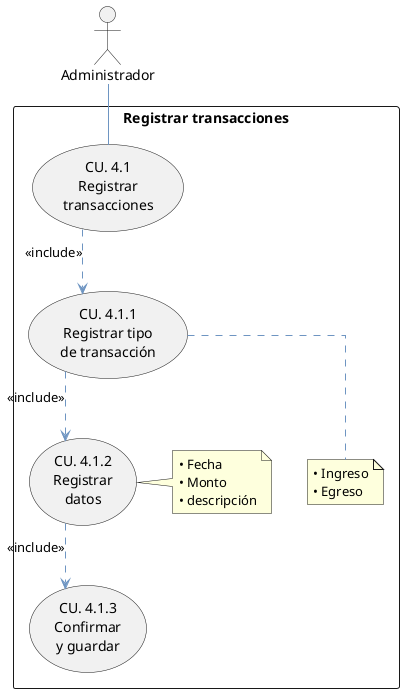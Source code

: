 @startuml
' Estilos generales
skinparam classAttributeIconSize 8
skinparam classFontSize 16
skinparam classFontName "Arial"
skinparam classBorderColor #212837
skinparam classHeaderFontColor #FFFFFF
skinparam classHeaderBackgroundColor #8BB9E6
skinparam classArrowColor #6E95C2
skinparam linetype ortho

' Actor
actor "Administrador" as admin

' Agrupación
rectangle "Registrar transacciones" {
    
    usecase "CU. 4.1\nRegistrar\ntransacciones" as CU41
    usecase "CU. 4.1.1\nRegistrar tipo\nde transacción" as CU411
    usecase "CU. 4.1.2\nRegistrar\ndatos" as CU412
    usecase "CU. 4.1.3\nConfirmar\ny guardar" as CU413

    admin -- CU41
    CU41 ..> CU411 : <<include>>
    CU411 ..> CU412 : <<include>>
    CU412 ..> CU413 : <<include>>

    ' Posicionamiento aproximado usando líneas horizontales
    CU41 -[hidden]-> CU411
    CU411 -[hidden]-> CU412
    CU412 -[hidden]-> CU413

    ' Notas amarillas como artefactos informativos
    note right of CU412
      • Fecha
      • Monto
      • descripción
    end note

    note bottom of CU411
      • Ingreso
      • Egreso
    end note
}

@enduml

